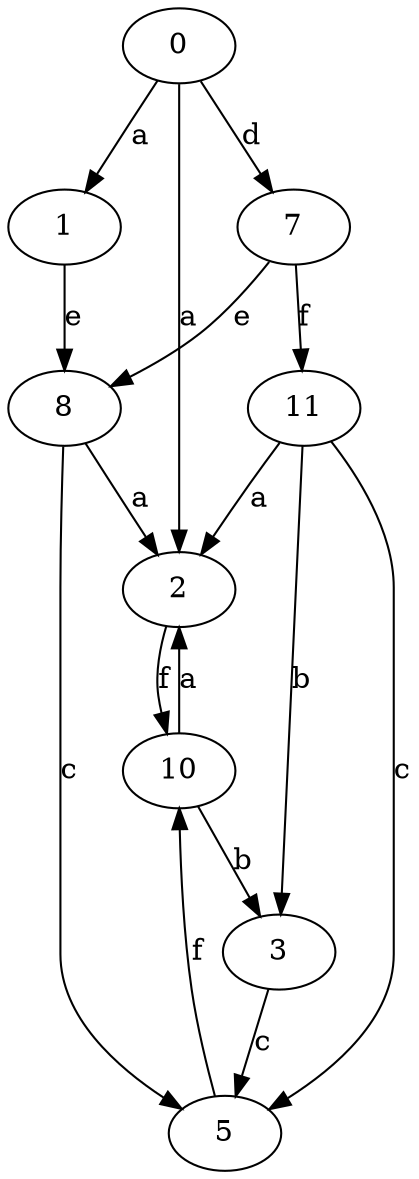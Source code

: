 strict digraph  {
1;
2;
3;
0;
5;
7;
8;
10;
11;
1 -> 8  [label=e];
2 -> 10  [label=f];
3 -> 5  [label=c];
0 -> 1  [label=a];
0 -> 2  [label=a];
0 -> 7  [label=d];
5 -> 10  [label=f];
7 -> 8  [label=e];
7 -> 11  [label=f];
8 -> 2  [label=a];
8 -> 5  [label=c];
10 -> 2  [label=a];
10 -> 3  [label=b];
11 -> 2  [label=a];
11 -> 3  [label=b];
11 -> 5  [label=c];
}
